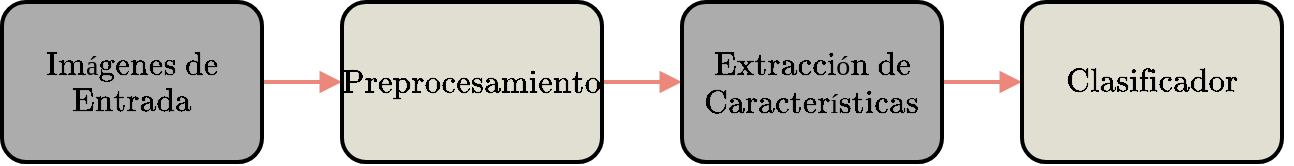 <mxfile version="26.0.16">
  <diagram name="Page-1" id="bIes6_ukVuZWeVdDMZBp">
    <mxGraphModel dx="629" dy="229" grid="1" gridSize="10" guides="1" tooltips="1" connect="1" arrows="1" fold="1" page="1" pageScale="1" pageWidth="70" pageHeight="120" math="1" shadow="0">
      <root>
        <mxCell id="0" />
        <mxCell id="1" parent="0" />
        <mxCell id="90_ij9PBLQ9bhybGQrYb-5" value="" style="edgeStyle=orthogonalEdgeStyle;rounded=0;orthogonalLoop=1;jettySize=auto;html=1;strokeWidth=2;strokeColor=#EB877B;endArrow=block;endFill=1;" parent="1" source="90_ij9PBLQ9bhybGQrYb-1" target="90_ij9PBLQ9bhybGQrYb-2" edge="1">
          <mxGeometry relative="1" as="geometry" />
        </mxCell>
        <mxCell id="90_ij9PBLQ9bhybGQrYb-1" value="" style="rounded=1;whiteSpace=wrap;html=1;fillColor=#ACACAC;strokeColor=#000000;strokeWidth=2;" parent="1" vertex="1">
          <mxGeometry x="-170" y="10" width="130" height="80" as="geometry" />
        </mxCell>
        <mxCell id="90_ij9PBLQ9bhybGQrYb-6" value="" style="edgeStyle=orthogonalEdgeStyle;rounded=0;orthogonalLoop=1;jettySize=auto;html=1;strokeWidth=2;strokeColor=#EB877B;endArrow=block;endFill=1;" parent="1" source="90_ij9PBLQ9bhybGQrYb-2" target="90_ij9PBLQ9bhybGQrYb-3" edge="1">
          <mxGeometry relative="1" as="geometry" />
        </mxCell>
        <mxCell id="90_ij9PBLQ9bhybGQrYb-2" value="&lt;font style=&quot;font-size: 14px;&quot;&gt;$$\text{Preprocesamiento}$$&lt;/font&gt;" style="rounded=1;whiteSpace=wrap;html=1;fillColor=#E1DFD2;strokeColor=#000000;strokeWidth=2;" parent="1" vertex="1">
          <mxGeometry y="10" width="130" height="80" as="geometry" />
        </mxCell>
        <mxCell id="90_ij9PBLQ9bhybGQrYb-7" value="" style="edgeStyle=orthogonalEdgeStyle;rounded=0;orthogonalLoop=1;jettySize=auto;html=1;strokeWidth=2;strokeColor=#EB877B;endArrow=block;endFill=1;" parent="1" source="90_ij9PBLQ9bhybGQrYb-3" target="90_ij9PBLQ9bhybGQrYb-4" edge="1">
          <mxGeometry relative="1" as="geometry" />
        </mxCell>
        <mxCell id="90_ij9PBLQ9bhybGQrYb-3" value="" style="rounded=1;whiteSpace=wrap;html=1;fillColor=#ACACAC;strokeColor=#000000;strokeWidth=2;" parent="1" vertex="1">
          <mxGeometry x="170" y="10" width="130" height="80" as="geometry" />
        </mxCell>
        <mxCell id="90_ij9PBLQ9bhybGQrYb-4" value="&lt;font style=&quot;font-size: 14px;&quot;&gt;$$\text{Clasificador}$$&lt;/font&gt;" style="rounded=1;whiteSpace=wrap;html=1;fillColor=#E1DFD2;strokeColor=#000000;strokeWidth=2;" parent="1" vertex="1">
          <mxGeometry x="340" y="10" width="130" height="80" as="geometry" />
        </mxCell>
        <mxCell id="riMv3vo3rsj0SdCclo5Q-1" value="&lt;font style=&quot;font-size: 14px;&quot;&gt;$$\text{Extracción de}$$&lt;/font&gt;" style="text;html=1;align=center;verticalAlign=middle;whiteSpace=wrap;rounded=0;" parent="1" vertex="1">
          <mxGeometry x="205" y="26" width="60" height="30" as="geometry" />
        </mxCell>
        <mxCell id="riMv3vo3rsj0SdCclo5Q-2" value="&lt;font style=&quot;font-size: 14px;&quot;&gt;$$\text{Características}$$&lt;/font&gt;" style="text;html=1;align=center;verticalAlign=middle;whiteSpace=wrap;rounded=0;" parent="1" vertex="1">
          <mxGeometry x="205" y="45" width="60" height="30" as="geometry" />
        </mxCell>
        <mxCell id="riMv3vo3rsj0SdCclo5Q-3" value="&lt;font style=&quot;font-size: 14px;&quot;&gt;$$\text{Entrada}$$&lt;/font&gt;" style="text;html=1;align=center;verticalAlign=middle;whiteSpace=wrap;rounded=0;" parent="1" vertex="1">
          <mxGeometry x="-135" y="45" width="60" height="30" as="geometry" />
        </mxCell>
        <mxCell id="riMv3vo3rsj0SdCclo5Q-4" value="&lt;font style=&quot;font-size: 14px;&quot;&gt;$$\text{Imágenes de}$$&lt;/font&gt;" style="text;html=1;align=center;verticalAlign=middle;whiteSpace=wrap;rounded=0;" parent="1" vertex="1">
          <mxGeometry x="-135" y="26" width="60" height="30" as="geometry" />
        </mxCell>
      </root>
    </mxGraphModel>
  </diagram>
</mxfile>
